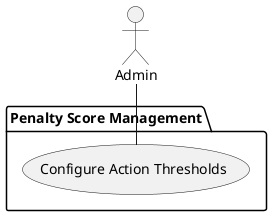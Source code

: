 @startuml Configure Action Thresholds
actor :Admin:
package "Penalty Score Management" {
  (Configure Action Thresholds) as ConfActThr
}
Admin -- ConfActThr
@enduml

# Participating Actors

- Admin

# Preconditions

- The Admin is authenticated

# Flow of Events

1. The Admin clicks a "Edit Action Thresholds" button
2. The Admin is presented with a list of Actions and Point thresholds
3. The Admin edits the thresholds
4. The Admin clicks a "Save" button
5. The system displays a confirmation message